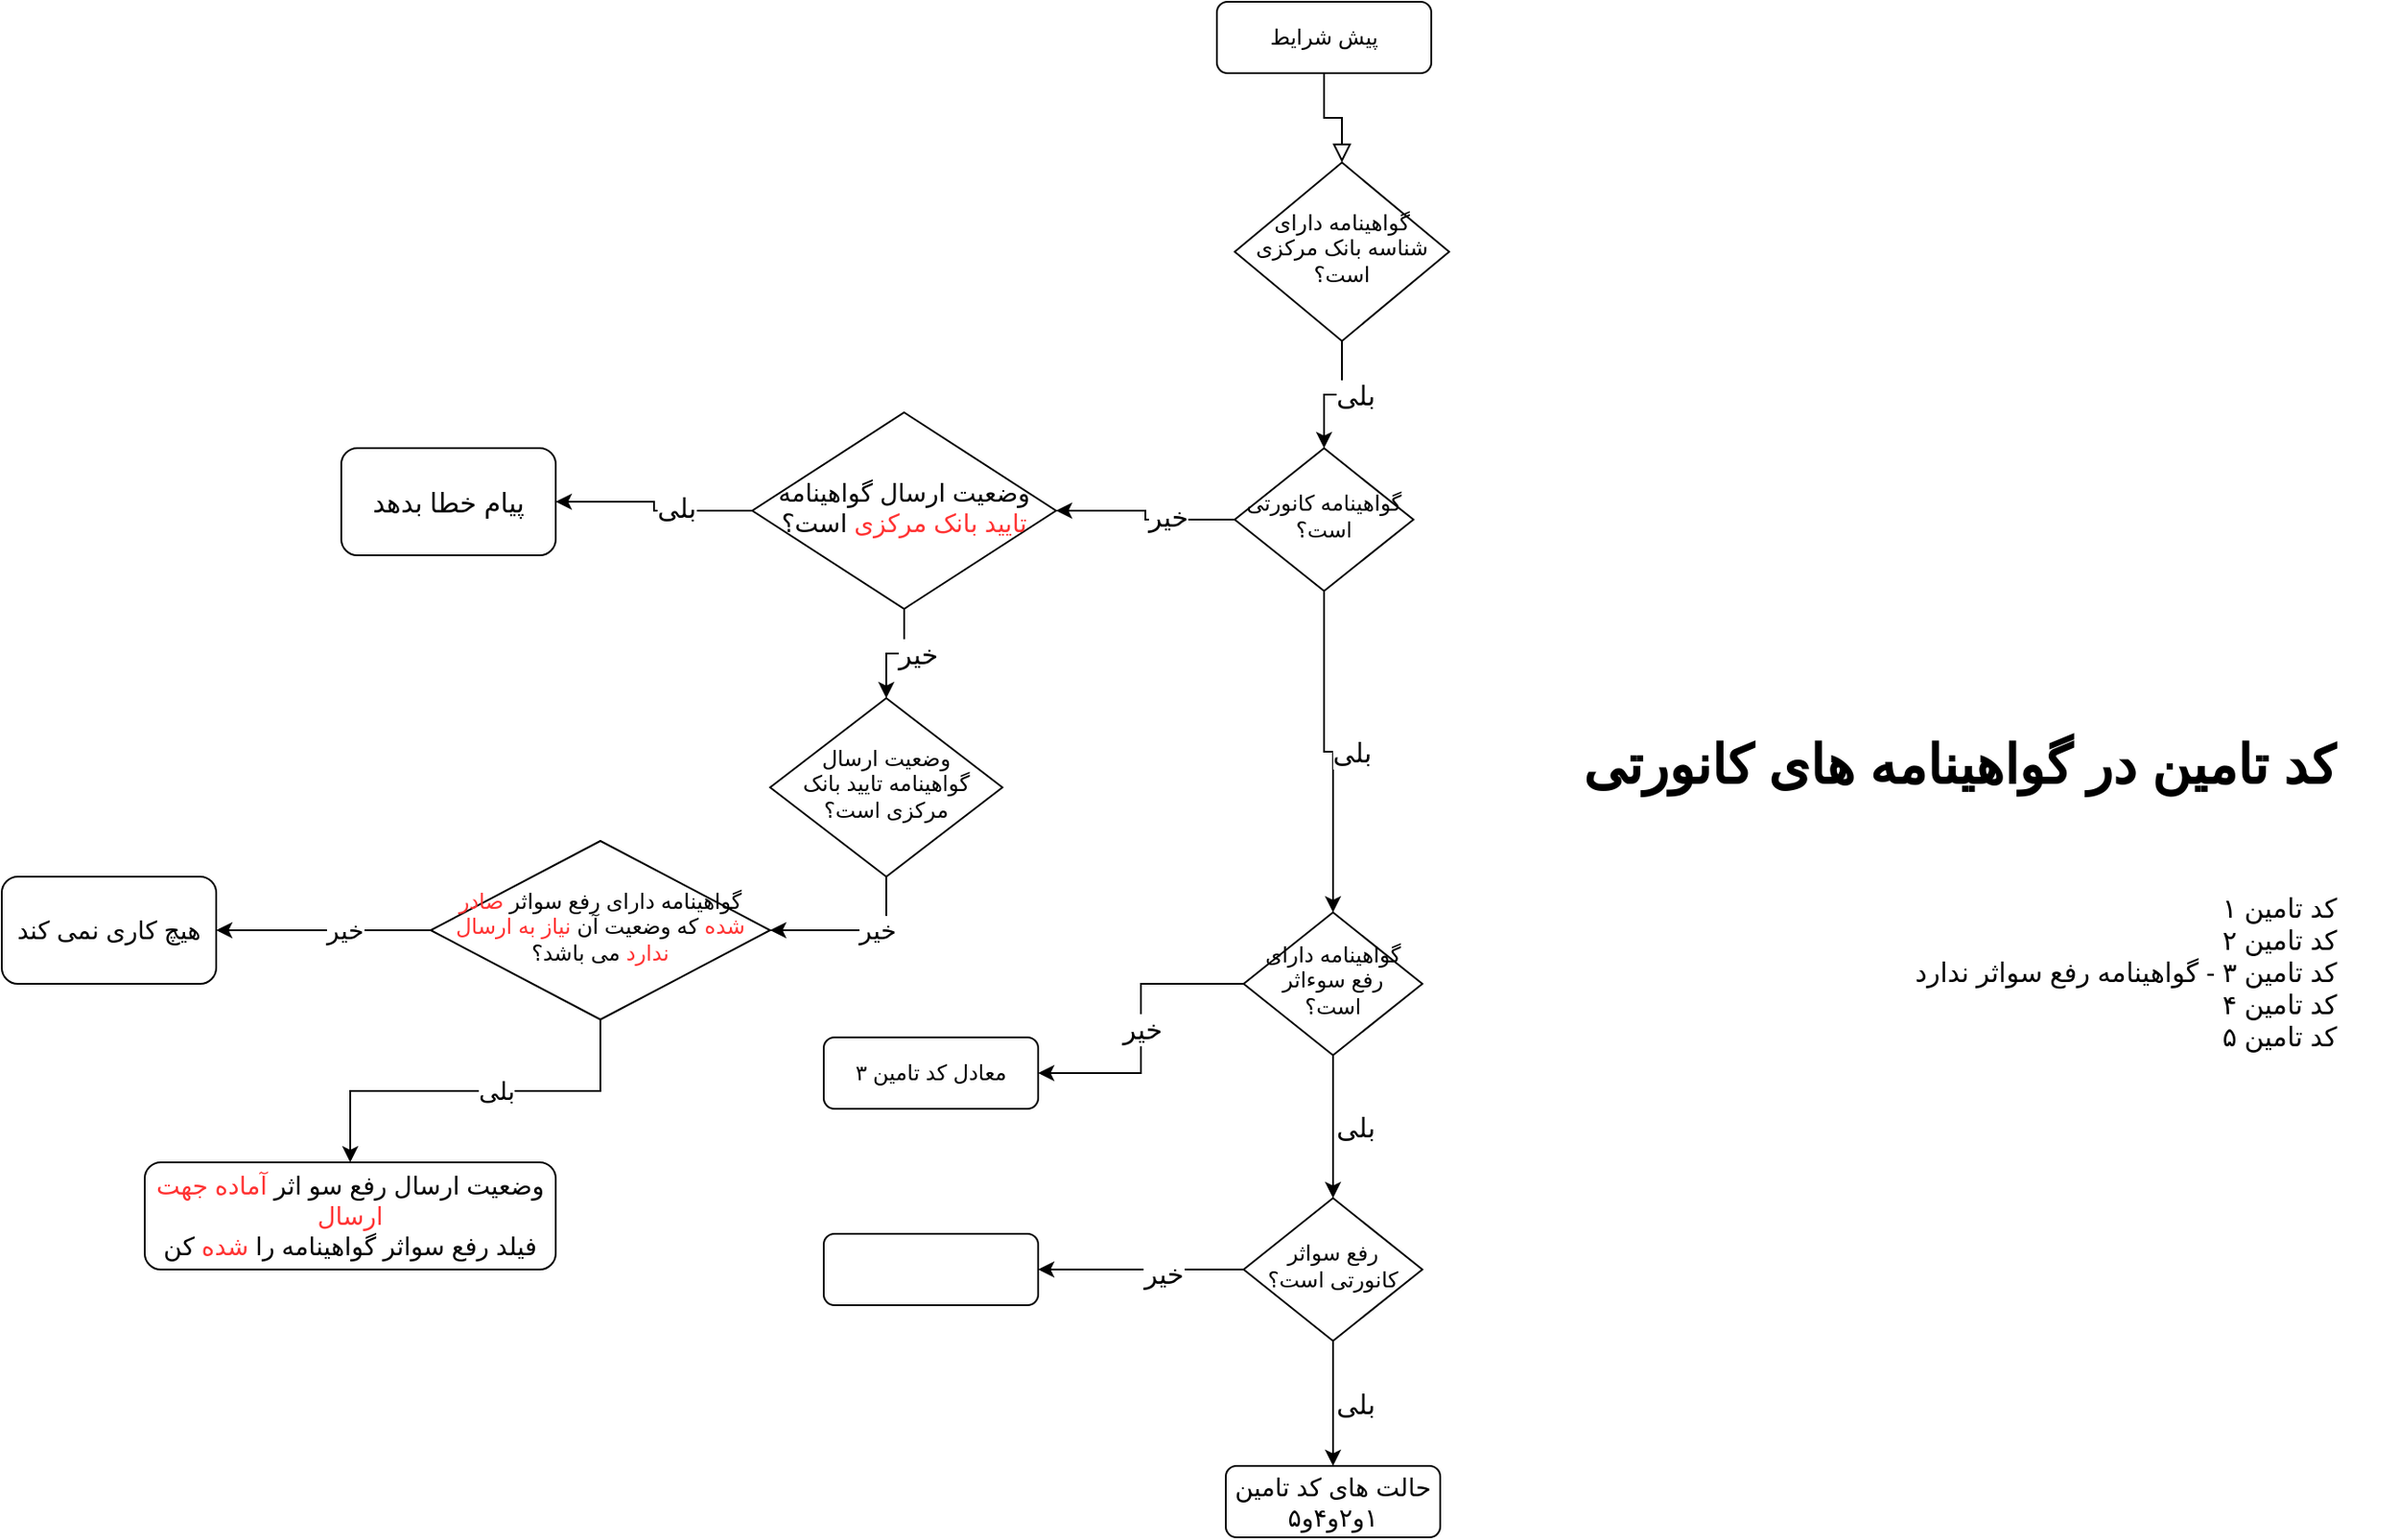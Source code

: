 <mxfile version="14.5.3" type="github">
  <diagram id="C5RBs43oDa-KdzZeNtuy" name="Page-1">
    <mxGraphModel dx="1873" dy="594" grid="1" gridSize="10" guides="1" tooltips="1" connect="1" arrows="1" fold="1" page="1" pageScale="1" pageWidth="827" pageHeight="1169" math="0" shadow="0">
      <root>
        <mxCell id="WIyWlLk6GJQsqaUBKTNV-0" />
        <mxCell id="WIyWlLk6GJQsqaUBKTNV-1" parent="WIyWlLk6GJQsqaUBKTNV-0" />
        <mxCell id="WIyWlLk6GJQsqaUBKTNV-2" value="" style="rounded=0;html=1;jettySize=auto;orthogonalLoop=1;fontSize=11;endArrow=block;endFill=0;endSize=8;strokeWidth=1;shadow=0;labelBackgroundColor=none;edgeStyle=orthogonalEdgeStyle;" parent="WIyWlLk6GJQsqaUBKTNV-1" source="WIyWlLk6GJQsqaUBKTNV-3" target="WIyWlLk6GJQsqaUBKTNV-6" edge="1">
          <mxGeometry relative="1" as="geometry" />
        </mxCell>
        <mxCell id="WIyWlLk6GJQsqaUBKTNV-3" value="پیش شرایط" style="rounded=1;whiteSpace=wrap;html=1;fontSize=12;glass=0;strokeWidth=1;shadow=0;" parent="WIyWlLk6GJQsqaUBKTNV-1" vertex="1">
          <mxGeometry x="160" y="80" width="120" height="40" as="geometry" />
        </mxCell>
        <mxCell id="eY8-IsXeW_9uEEIaDJTf-11" value="بلی" style="edgeStyle=orthogonalEdgeStyle;rounded=0;sketch=0;orthogonalLoop=1;jettySize=auto;html=1;entryX=0.5;entryY=0;entryDx=0;entryDy=0;shadow=0;fontSize=15;align=left;" edge="1" parent="WIyWlLk6GJQsqaUBKTNV-1" source="WIyWlLk6GJQsqaUBKTNV-6" target="WIyWlLk6GJQsqaUBKTNV-10">
          <mxGeometry relative="1" as="geometry" />
        </mxCell>
        <mxCell id="WIyWlLk6GJQsqaUBKTNV-6" value="گواهینامه دارای شناسه بانک مرکزی است؟" style="rhombus;whiteSpace=wrap;html=1;shadow=0;fontFamily=Helvetica;fontSize=12;align=center;strokeWidth=1;spacing=6;spacingTop=-4;" parent="WIyWlLk6GJQsqaUBKTNV-1" vertex="1">
          <mxGeometry x="170" y="170" width="120" height="100" as="geometry" />
        </mxCell>
        <mxCell id="eY8-IsXeW_9uEEIaDJTf-13" value="خیر" style="edgeStyle=orthogonalEdgeStyle;rounded=0;sketch=0;orthogonalLoop=1;jettySize=auto;html=1;shadow=0;fontSize=15;align=left;" edge="1" parent="WIyWlLk6GJQsqaUBKTNV-1" source="WIyWlLk6GJQsqaUBKTNV-10" target="eY8-IsXeW_9uEEIaDJTf-12">
          <mxGeometry relative="1" as="geometry" />
        </mxCell>
        <mxCell id="eY8-IsXeW_9uEEIaDJTf-14" value="بلی" style="edgeStyle=orthogonalEdgeStyle;rounded=0;sketch=0;orthogonalLoop=1;jettySize=auto;html=1;entryX=0.5;entryY=0;entryDx=0;entryDy=0;shadow=0;fontSize=15;align=left;" edge="1" parent="WIyWlLk6GJQsqaUBKTNV-1" source="WIyWlLk6GJQsqaUBKTNV-10" target="eY8-IsXeW_9uEEIaDJTf-6">
          <mxGeometry relative="1" as="geometry" />
        </mxCell>
        <mxCell id="WIyWlLk6GJQsqaUBKTNV-10" value="گواهینامه کانورتی است؟" style="rhombus;whiteSpace=wrap;html=1;shadow=0;fontFamily=Helvetica;fontSize=12;align=center;strokeWidth=1;spacing=6;spacingTop=-4;" parent="WIyWlLk6GJQsqaUBKTNV-1" vertex="1">
          <mxGeometry x="170" y="330" width="100" height="80" as="geometry" />
        </mxCell>
        <mxCell id="eY8-IsXeW_9uEEIaDJTf-8" value="خیر" style="edgeStyle=orthogonalEdgeStyle;rounded=0;sketch=0;orthogonalLoop=1;jettySize=auto;html=1;shadow=0;fontSize=15;align=center;entryX=1;entryY=0.5;entryDx=0;entryDy=0;" edge="1" parent="WIyWlLk6GJQsqaUBKTNV-1" source="eY8-IsXeW_9uEEIaDJTf-6" target="eY8-IsXeW_9uEEIaDJTf-9">
          <mxGeometry relative="1" as="geometry">
            <mxPoint x="100" y="630" as="targetPoint" />
          </mxGeometry>
        </mxCell>
        <mxCell id="eY8-IsXeW_9uEEIaDJTf-16" value="بلی" style="edgeStyle=orthogonalEdgeStyle;rounded=0;sketch=0;orthogonalLoop=1;jettySize=auto;html=1;shadow=0;fontSize=15;align=left;" edge="1" parent="WIyWlLk6GJQsqaUBKTNV-1" source="eY8-IsXeW_9uEEIaDJTf-6" target="eY8-IsXeW_9uEEIaDJTf-15">
          <mxGeometry relative="1" as="geometry" />
        </mxCell>
        <mxCell id="eY8-IsXeW_9uEEIaDJTf-6" value="گواهینامه دارای رفع سوءاثر است؟" style="rhombus;whiteSpace=wrap;html=1;shadow=0;fontFamily=Helvetica;fontSize=12;align=center;strokeWidth=1;spacing=6;spacingTop=-4;" vertex="1" parent="WIyWlLk6GJQsqaUBKTNV-1">
          <mxGeometry x="175" y="590" width="100" height="80" as="geometry" />
        </mxCell>
        <mxCell id="eY8-IsXeW_9uEEIaDJTf-9" value="معادل کد تامین ۳" style="rounded=1;whiteSpace=wrap;html=1;fontSize=12;glass=0;strokeWidth=1;shadow=0;" vertex="1" parent="WIyWlLk6GJQsqaUBKTNV-1">
          <mxGeometry x="-60" y="660" width="120" height="40" as="geometry" />
        </mxCell>
        <mxCell id="eY8-IsXeW_9uEEIaDJTf-30" value="بلی" style="edgeStyle=orthogonalEdgeStyle;rounded=0;sketch=0;orthogonalLoop=1;jettySize=auto;html=1;entryX=1;entryY=0.5;entryDx=0;entryDy=0;shadow=0;fontSize=15;align=left;" edge="1" parent="WIyWlLk6GJQsqaUBKTNV-1" source="eY8-IsXeW_9uEEIaDJTf-12" target="eY8-IsXeW_9uEEIaDJTf-29">
          <mxGeometry relative="1" as="geometry" />
        </mxCell>
        <mxCell id="eY8-IsXeW_9uEEIaDJTf-32" value="خیر" style="edgeStyle=orthogonalEdgeStyle;rounded=0;sketch=0;orthogonalLoop=1;jettySize=auto;html=1;shadow=0;fontSize=15;align=left;" edge="1" parent="WIyWlLk6GJQsqaUBKTNV-1" source="eY8-IsXeW_9uEEIaDJTf-12" target="eY8-IsXeW_9uEEIaDJTf-31">
          <mxGeometry relative="1" as="geometry" />
        </mxCell>
        <mxCell id="eY8-IsXeW_9uEEIaDJTf-12" value="وضعیت ارسال گواهینامه &lt;font color=&quot;#ff3333&quot; style=&quot;font-size: 14px;&quot;&gt;تایید بانک مرکزی&lt;/font&gt; است؟" style="rhombus;whiteSpace=wrap;html=1;shadow=0;fontFamily=Helvetica;fontSize=14;align=center;strokeWidth=1;spacing=6;spacingTop=-4;" vertex="1" parent="WIyWlLk6GJQsqaUBKTNV-1">
          <mxGeometry x="-100" y="310" width="170" height="110" as="geometry" />
        </mxCell>
        <mxCell id="eY8-IsXeW_9uEEIaDJTf-25" style="edgeStyle=orthogonalEdgeStyle;rounded=0;sketch=0;orthogonalLoop=1;jettySize=auto;html=1;entryX=1;entryY=0.5;entryDx=0;entryDy=0;shadow=0;fontSize=15;align=left;" edge="1" parent="WIyWlLk6GJQsqaUBKTNV-1" source="eY8-IsXeW_9uEEIaDJTf-15" target="eY8-IsXeW_9uEEIaDJTf-24">
          <mxGeometry relative="1" as="geometry" />
        </mxCell>
        <mxCell id="eY8-IsXeW_9uEEIaDJTf-26" value="خیر" style="edgeLabel;html=1;align=center;verticalAlign=middle;resizable=0;points=[];fontSize=15;" vertex="1" connectable="0" parent="eY8-IsXeW_9uEEIaDJTf-25">
          <mxGeometry x="-0.217" y="2" relative="1" as="geometry">
            <mxPoint as="offset" />
          </mxGeometry>
        </mxCell>
        <mxCell id="eY8-IsXeW_9uEEIaDJTf-28" value="بلی" style="edgeStyle=orthogonalEdgeStyle;rounded=0;sketch=0;orthogonalLoop=1;jettySize=auto;html=1;shadow=0;fontSize=15;align=left;" edge="1" parent="WIyWlLk6GJQsqaUBKTNV-1" source="eY8-IsXeW_9uEEIaDJTf-15" target="eY8-IsXeW_9uEEIaDJTf-27">
          <mxGeometry relative="1" as="geometry" />
        </mxCell>
        <mxCell id="eY8-IsXeW_9uEEIaDJTf-15" value="رفع سواثر کانورتی است؟" style="rhombus;whiteSpace=wrap;html=1;shadow=0;fontFamily=Helvetica;fontSize=12;align=center;strokeWidth=1;spacing=6;spacingTop=-4;" vertex="1" parent="WIyWlLk6GJQsqaUBKTNV-1">
          <mxGeometry x="175" y="750" width="100" height="80" as="geometry" />
        </mxCell>
        <mxCell id="eY8-IsXeW_9uEEIaDJTf-23" value="&lt;h1 style=&quot;text-align: right&quot;&gt;کد تامین در گواهینامه های کانورتی&lt;/h1&gt;&lt;div style=&quot;text-align: right&quot;&gt;&lt;br&gt;&lt;/div&gt;&lt;p&gt;&lt;/p&gt;&lt;div style=&quot;text-align: right&quot;&gt;&lt;span&gt;کد تامین ۱&lt;/span&gt;&lt;br&gt;&lt;span&gt;کد تامین ۲&lt;/span&gt;&lt;br&gt;&lt;span&gt;کد تامین ۳ - گواهینامه رفع سواثر ندارد&lt;/span&gt;&lt;br&gt;&lt;span&gt;کد تامین ۴&lt;/span&gt;&lt;br&gt;&lt;span&gt;کد تامین ۵&lt;/span&gt;&lt;br&gt;&lt;/div&gt;&lt;p&gt;&lt;/p&gt;" style="text;html=1;strokeColor=none;fillColor=none;spacing=5;spacingTop=-20;whiteSpace=wrap;overflow=hidden;rounded=0;fontSize=15;" vertex="1" parent="WIyWlLk6GJQsqaUBKTNV-1">
          <mxGeometry x="360" y="480" width="460" height="290" as="geometry" />
        </mxCell>
        <mxCell id="eY8-IsXeW_9uEEIaDJTf-24" value="" style="rounded=1;whiteSpace=wrap;html=1;fontSize=12;glass=0;strokeWidth=1;shadow=0;" vertex="1" parent="WIyWlLk6GJQsqaUBKTNV-1">
          <mxGeometry x="-60" y="770" width="120" height="40" as="geometry" />
        </mxCell>
        <mxCell id="eY8-IsXeW_9uEEIaDJTf-27" value="حالت های کد تامین ۱و۲و۴و۵" style="rounded=1;whiteSpace=wrap;html=1;fontSize=14;glass=0;strokeWidth=1;shadow=0;" vertex="1" parent="WIyWlLk6GJQsqaUBKTNV-1">
          <mxGeometry x="165" y="900" width="120" height="40" as="geometry" />
        </mxCell>
        <mxCell id="eY8-IsXeW_9uEEIaDJTf-29" value="پیام خطا بدهد" style="rounded=1;whiteSpace=wrap;html=1;fontSize=15;" vertex="1" parent="WIyWlLk6GJQsqaUBKTNV-1">
          <mxGeometry x="-330" y="330" width="120" height="60" as="geometry" />
        </mxCell>
        <mxCell id="eY8-IsXeW_9uEEIaDJTf-36" value="خیر" style="edgeStyle=orthogonalEdgeStyle;rounded=0;sketch=0;orthogonalLoop=1;jettySize=auto;html=1;entryX=1;entryY=0.5;entryDx=0;entryDy=0;shadow=0;fontSize=14;align=left;" edge="1" parent="WIyWlLk6GJQsqaUBKTNV-1" source="eY8-IsXeW_9uEEIaDJTf-31" target="eY8-IsXeW_9uEEIaDJTf-33">
          <mxGeometry relative="1" as="geometry" />
        </mxCell>
        <mxCell id="eY8-IsXeW_9uEEIaDJTf-31" value="وضعیت ارسال گواهینامه تایید بانک مرکزی است؟" style="rhombus;whiteSpace=wrap;html=1;shadow=0;fontFamily=Helvetica;fontSize=12;align=center;strokeWidth=1;spacing=6;spacingTop=-4;" vertex="1" parent="WIyWlLk6GJQsqaUBKTNV-1">
          <mxGeometry x="-90" y="470" width="130" height="100" as="geometry" />
        </mxCell>
        <mxCell id="eY8-IsXeW_9uEEIaDJTf-35" value="بلی" style="edgeStyle=orthogonalEdgeStyle;rounded=0;sketch=0;orthogonalLoop=1;jettySize=auto;html=1;shadow=0;fontSize=14;align=left;" edge="1" parent="WIyWlLk6GJQsqaUBKTNV-1" source="eY8-IsXeW_9uEEIaDJTf-33" target="eY8-IsXeW_9uEEIaDJTf-34">
          <mxGeometry relative="1" as="geometry" />
        </mxCell>
        <mxCell id="eY8-IsXeW_9uEEIaDJTf-38" value="خیر" style="edgeStyle=orthogonalEdgeStyle;rounded=0;sketch=0;orthogonalLoop=1;jettySize=auto;html=1;shadow=0;fontSize=14;align=left;entryX=1;entryY=0.5;entryDx=0;entryDy=0;" edge="1" parent="WIyWlLk6GJQsqaUBKTNV-1" source="eY8-IsXeW_9uEEIaDJTf-33" target="eY8-IsXeW_9uEEIaDJTf-39">
          <mxGeometry relative="1" as="geometry">
            <mxPoint x="-395" y="600" as="targetPoint" />
          </mxGeometry>
        </mxCell>
        <mxCell id="eY8-IsXeW_9uEEIaDJTf-33" value="گواهینامه دارای رفع سواثر &lt;font color=&quot;#ff3333&quot;&gt;صادر شده&lt;/font&gt; که وضعیت آن &lt;font color=&quot;#ff3333&quot;&gt;نیاز به ارسال ندارد&lt;/font&gt; می باشد؟" style="rhombus;whiteSpace=wrap;html=1;shadow=0;fontFamily=Helvetica;fontSize=12;align=center;strokeWidth=1;spacing=6;spacingTop=-4;" vertex="1" parent="WIyWlLk6GJQsqaUBKTNV-1">
          <mxGeometry x="-280" y="550" width="190" height="100" as="geometry" />
        </mxCell>
        <mxCell id="eY8-IsXeW_9uEEIaDJTf-34" value="وضعیت ارسال رفع سو اثر &lt;font color=&quot;#ff3333&quot;&gt;آماده جهت ارسال&lt;/font&gt;&lt;br&gt;فیلد رفع سواثر گواهینامه را &lt;font color=&quot;#ff3333&quot;&gt;شده&lt;/font&gt; کن" style="rounded=1;whiteSpace=wrap;html=1;fontSize=14;" vertex="1" parent="WIyWlLk6GJQsqaUBKTNV-1">
          <mxGeometry x="-440" y="730" width="230" height="60" as="geometry" />
        </mxCell>
        <mxCell id="eY8-IsXeW_9uEEIaDJTf-39" value="هیچ کاری نمی کند" style="rounded=1;whiteSpace=wrap;html=1;fontSize=14;" vertex="1" parent="WIyWlLk6GJQsqaUBKTNV-1">
          <mxGeometry x="-520" y="570" width="120" height="60" as="geometry" />
        </mxCell>
      </root>
    </mxGraphModel>
  </diagram>
</mxfile>
